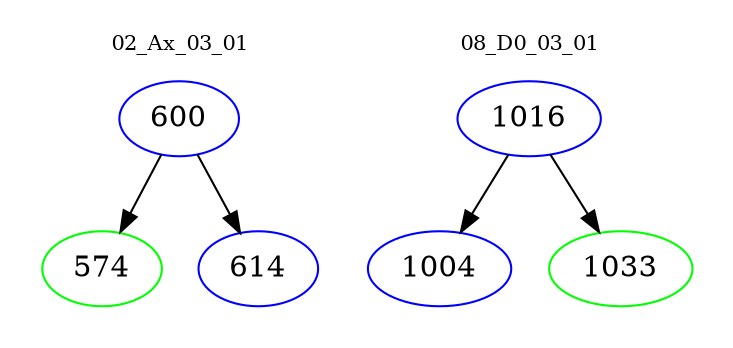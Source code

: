 digraph{
subgraph cluster_0 {
color = white
label = "02_Ax_03_01";
fontsize=10;
T0_600 [label="600", color="blue"]
T0_600 -> T0_574 [color="black"]
T0_574 [label="574", color="green"]
T0_600 -> T0_614 [color="black"]
T0_614 [label="614", color="blue"]
}
subgraph cluster_1 {
color = white
label = "08_D0_03_01";
fontsize=10;
T1_1016 [label="1016", color="blue"]
T1_1016 -> T1_1004 [color="black"]
T1_1004 [label="1004", color="blue"]
T1_1016 -> T1_1033 [color="black"]
T1_1033 [label="1033", color="green"]
}
}
